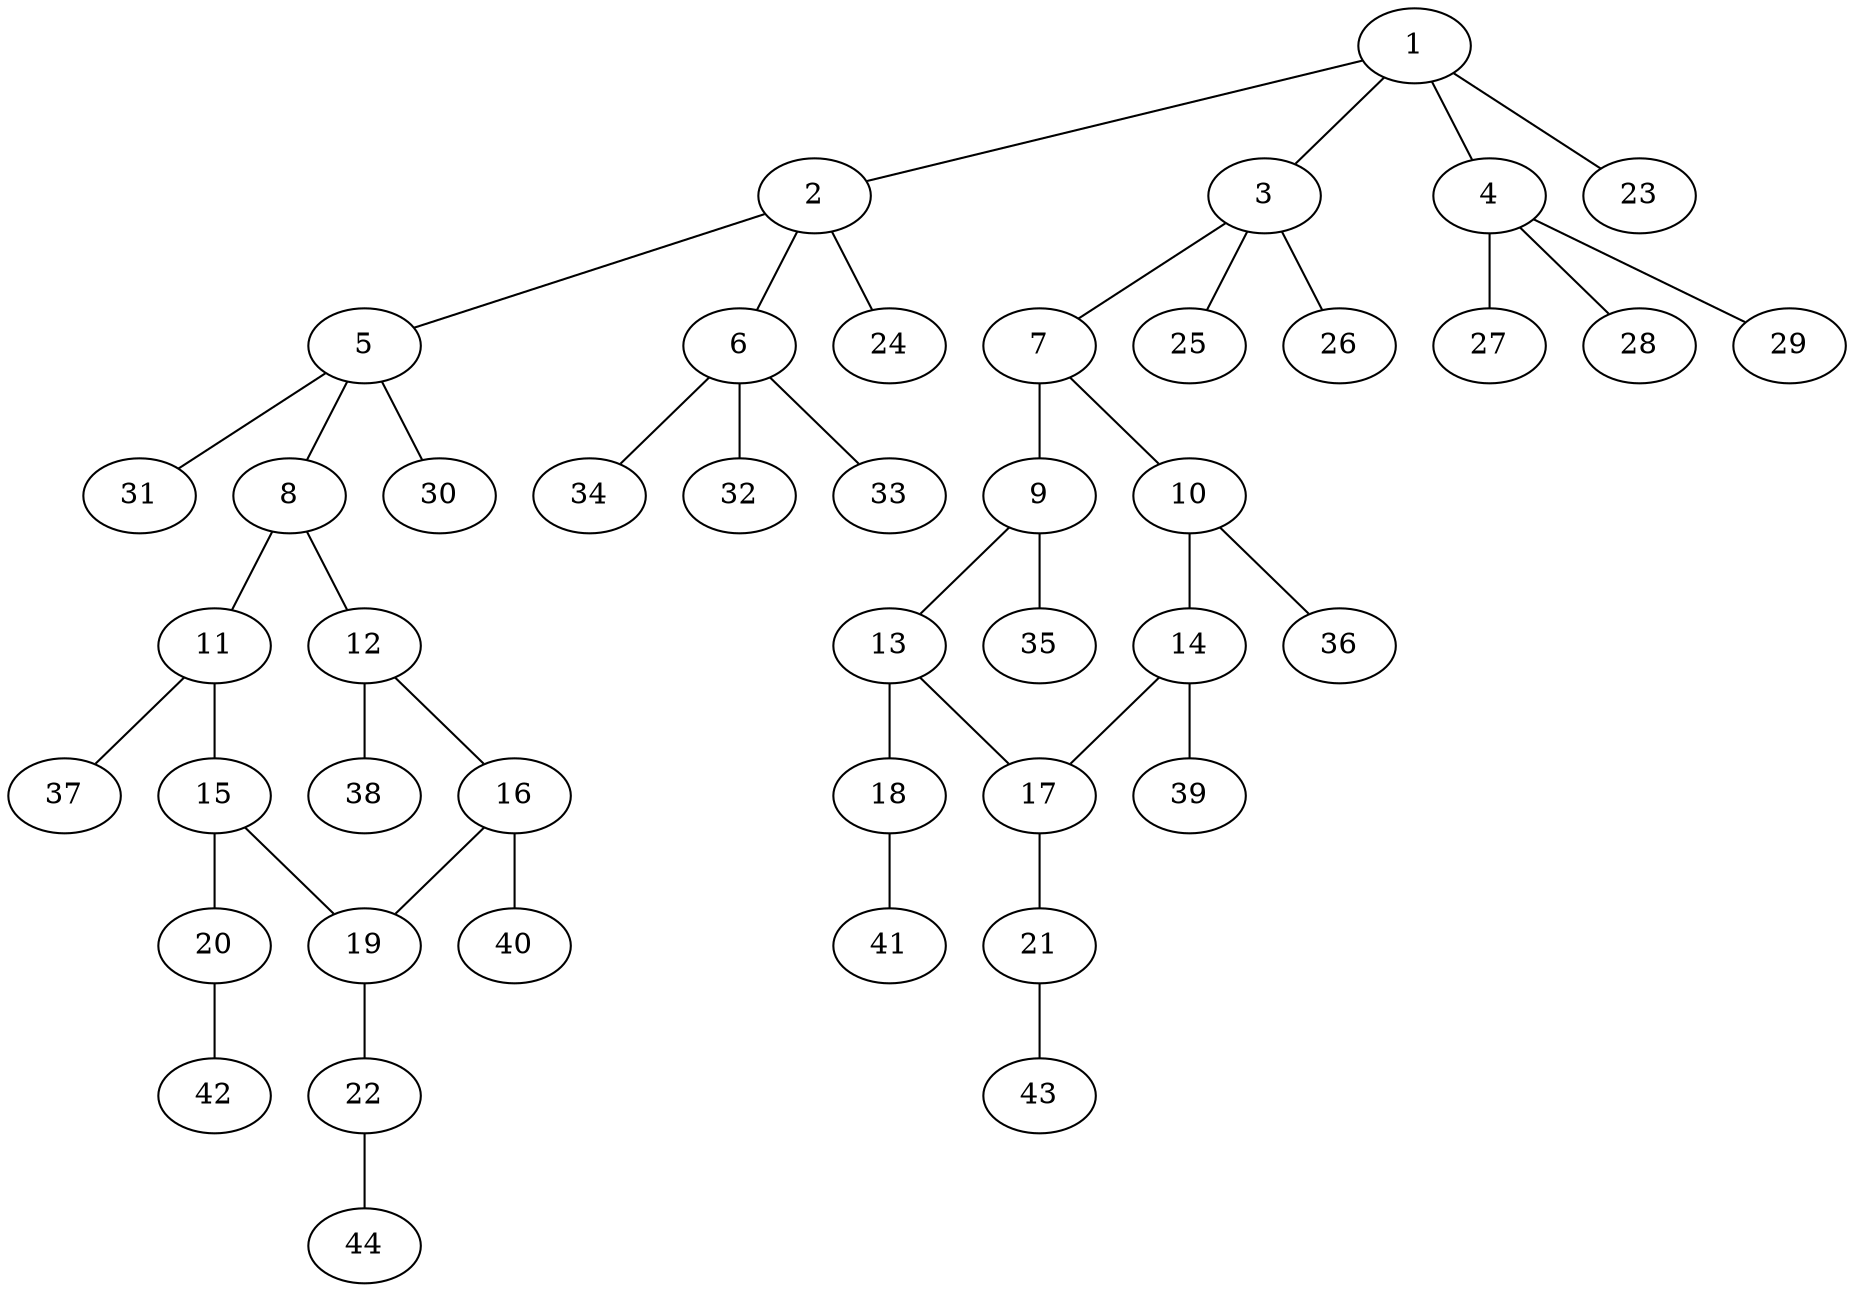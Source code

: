 graph molecule_45 {
	1	 [chem=C];
	2	 [chem=C];
	1 -- 2	 [valence=1];
	3	 [chem=C];
	1 -- 3	 [valence=1];
	4	 [chem=C];
	1 -- 4	 [valence=1];
	23	 [chem=H];
	1 -- 23	 [valence=1];
	5	 [chem=C];
	2 -- 5	 [valence=1];
	6	 [chem=C];
	2 -- 6	 [valence=1];
	24	 [chem=H];
	2 -- 24	 [valence=1];
	7	 [chem=C];
	3 -- 7	 [valence=1];
	25	 [chem=H];
	3 -- 25	 [valence=1];
	26	 [chem=H];
	3 -- 26	 [valence=1];
	27	 [chem=H];
	4 -- 27	 [valence=1];
	28	 [chem=H];
	4 -- 28	 [valence=1];
	29	 [chem=H];
	4 -- 29	 [valence=1];
	8	 [chem=C];
	5 -- 8	 [valence=1];
	30	 [chem=H];
	5 -- 30	 [valence=1];
	31	 [chem=H];
	5 -- 31	 [valence=1];
	32	 [chem=H];
	6 -- 32	 [valence=1];
	33	 [chem=H];
	6 -- 33	 [valence=1];
	34	 [chem=H];
	6 -- 34	 [valence=1];
	9	 [chem=C];
	7 -- 9	 [valence=2];
	10	 [chem=C];
	7 -- 10	 [valence=1];
	11	 [chem=C];
	8 -- 11	 [valence=2];
	12	 [chem=C];
	8 -- 12	 [valence=1];
	13	 [chem=C];
	9 -- 13	 [valence=1];
	35	 [chem=H];
	9 -- 35	 [valence=1];
	14	 [chem=C];
	10 -- 14	 [valence=2];
	36	 [chem=H];
	10 -- 36	 [valence=1];
	15	 [chem=C];
	11 -- 15	 [valence=1];
	37	 [chem=H];
	11 -- 37	 [valence=1];
	16	 [chem=C];
	12 -- 16	 [valence=2];
	38	 [chem=H];
	12 -- 38	 [valence=1];
	17	 [chem=C];
	13 -- 17	 [valence=2];
	18	 [chem=O];
	13 -- 18	 [valence=1];
	14 -- 17	 [valence=1];
	39	 [chem=H];
	14 -- 39	 [valence=1];
	19	 [chem=C];
	15 -- 19	 [valence=2];
	20	 [chem=O];
	15 -- 20	 [valence=1];
	16 -- 19	 [valence=1];
	40	 [chem=H];
	16 -- 40	 [valence=1];
	21	 [chem=O];
	17 -- 21	 [valence=1];
	41	 [chem=H];
	18 -- 41	 [valence=1];
	22	 [chem=O];
	19 -- 22	 [valence=1];
	42	 [chem=H];
	20 -- 42	 [valence=1];
	43	 [chem=H];
	21 -- 43	 [valence=1];
	44	 [chem=H];
	22 -- 44	 [valence=1];
}
